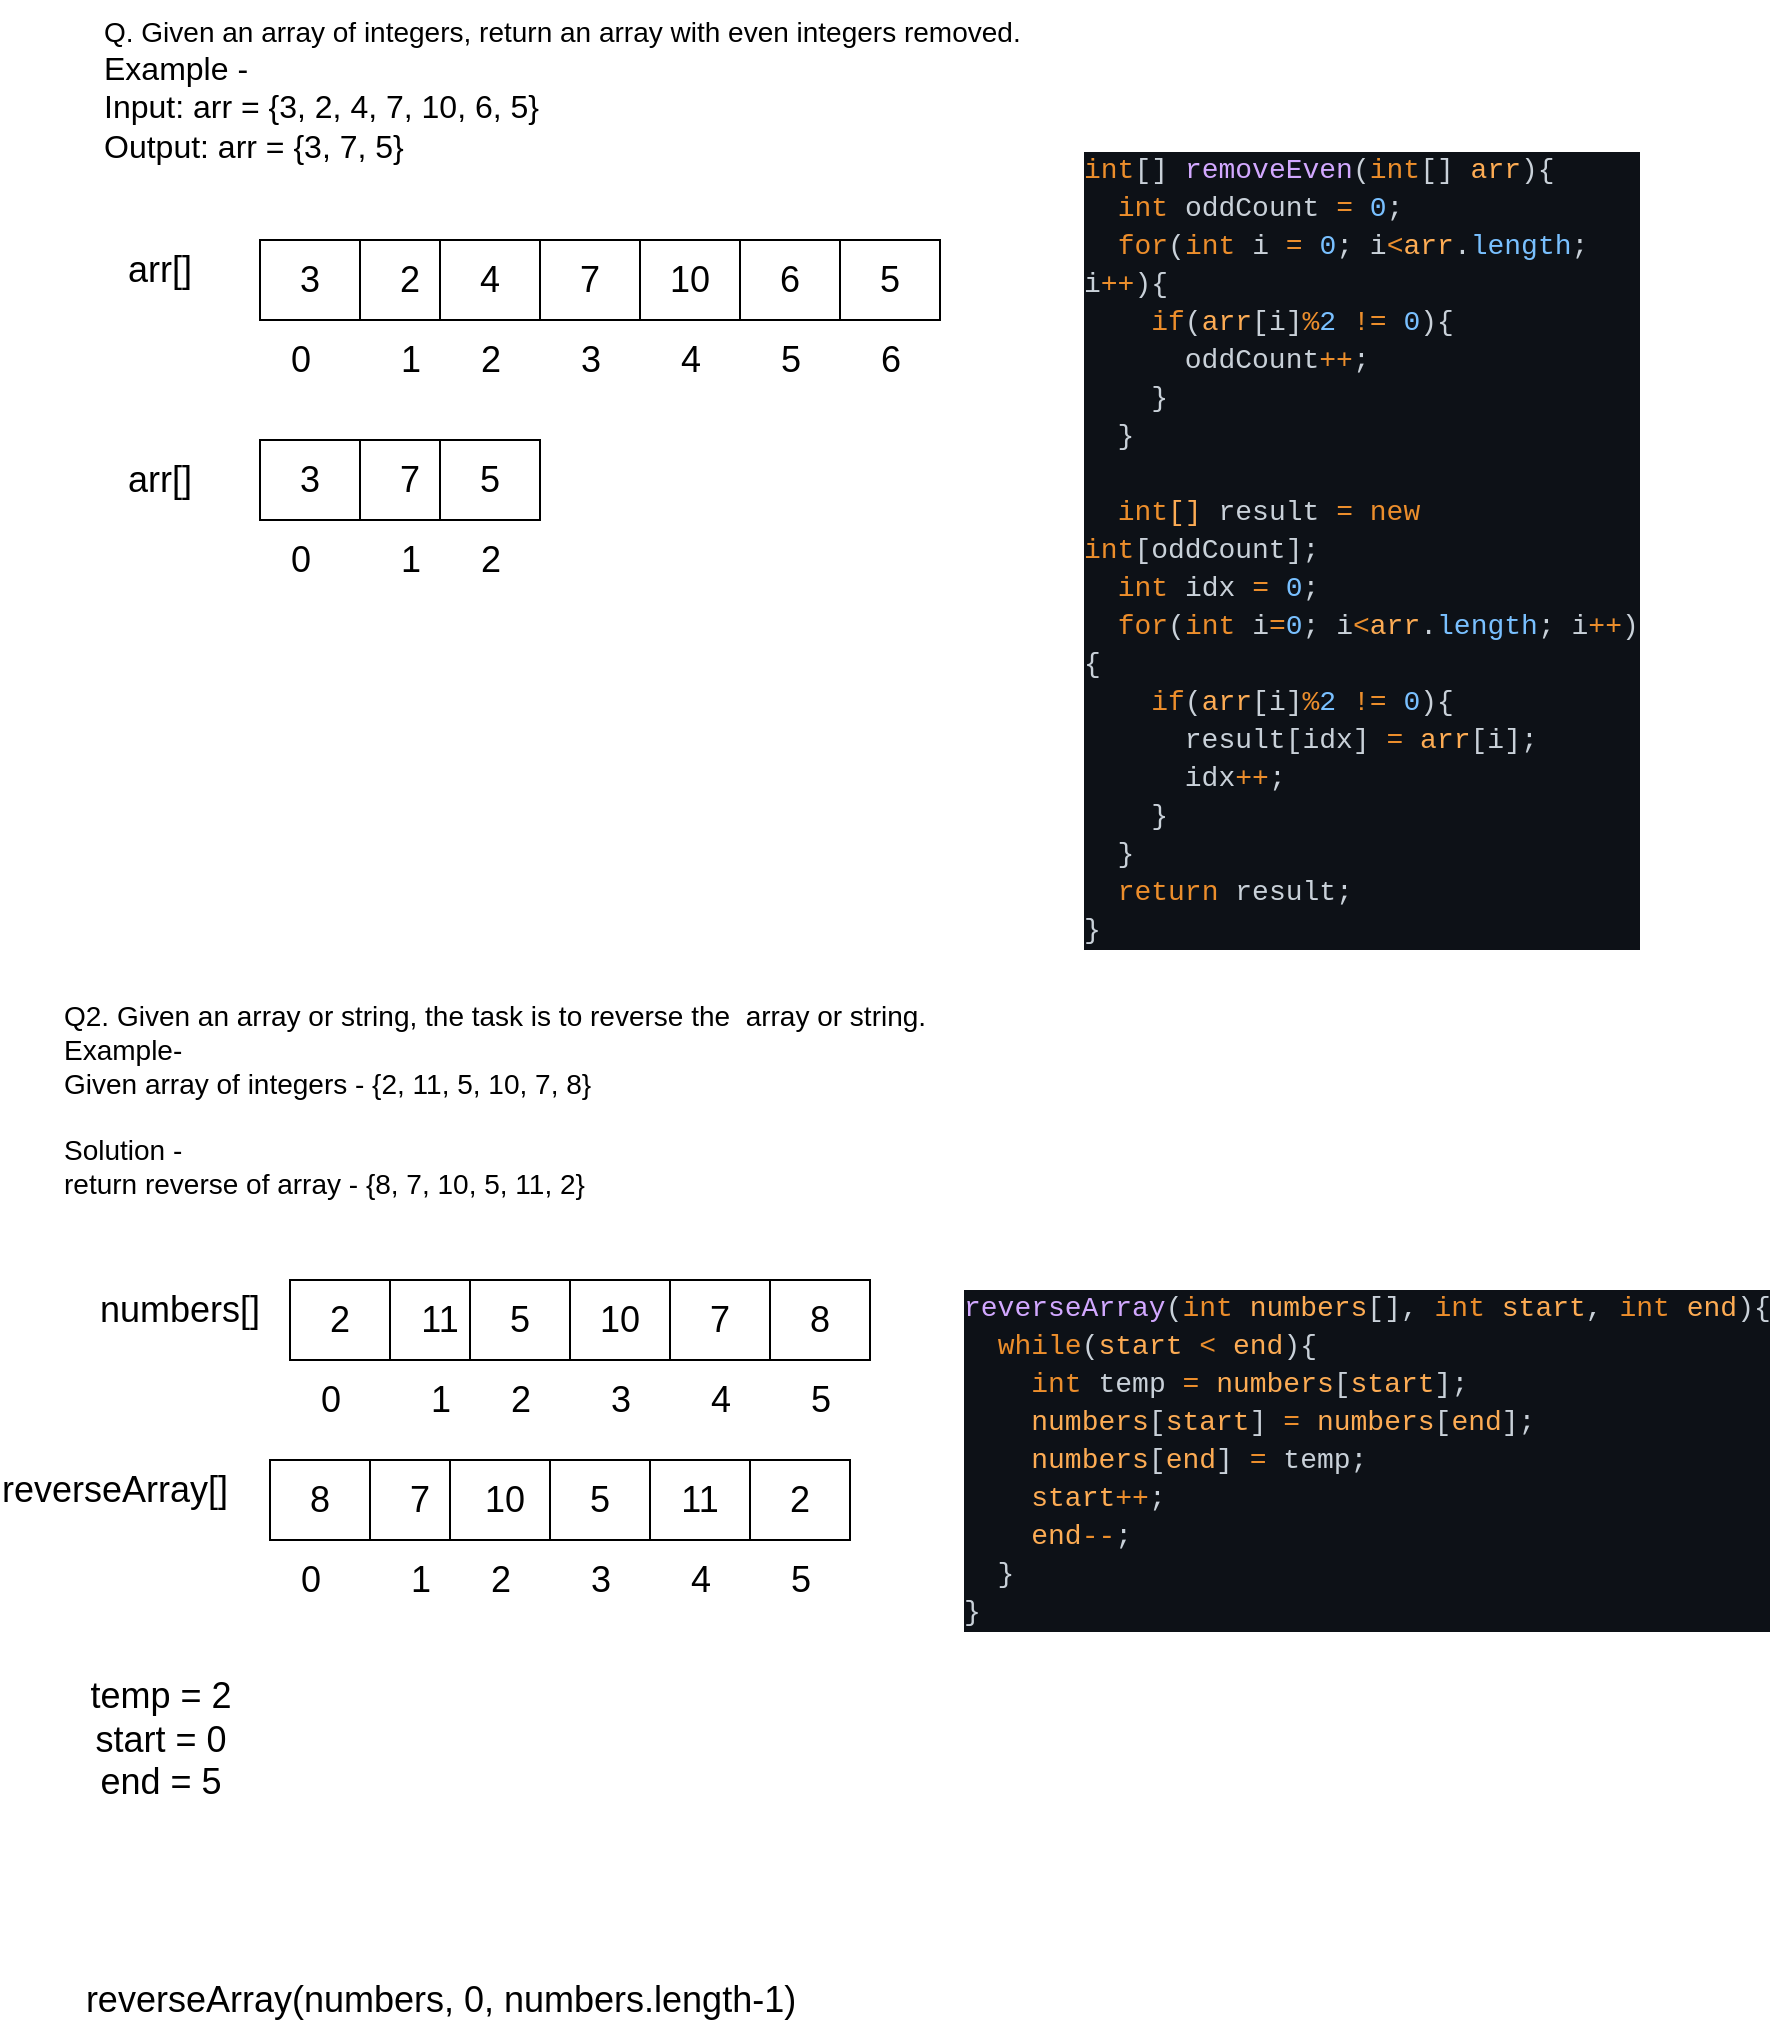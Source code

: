<mxfile>
    <diagram id="5hLkSUDmJKDKyA7zmBh3" name="Page-1">
        <mxGraphModel dx="1519" dy="679" grid="1" gridSize="10" guides="1" tooltips="1" connect="1" arrows="1" fold="1" page="1" pageScale="1" pageWidth="850" pageHeight="1100" math="0" shadow="0">
            <root>
                <mxCell id="0"/>
                <mxCell id="1" parent="0"/>
                <mxCell id="2" value="&lt;div style=&quot;&quot;&gt;&lt;span style=&quot;background-color: initial;&quot;&gt;&lt;font style=&quot;font-size: 14px;&quot;&gt;Q. Given an array of integers, return an array with even integers removed.&lt;/font&gt;&lt;/span&gt;&lt;/div&gt;&lt;div style=&quot;&quot;&gt;&lt;span style=&quot;background-color: initial;&quot;&gt;&lt;font size=&quot;3&quot;&gt;Example -&amp;nbsp;&lt;/font&gt;&lt;/span&gt;&lt;/div&gt;&lt;div style=&quot;&quot;&gt;&lt;span style=&quot;background-color: initial;&quot;&gt;&lt;font size=&quot;3&quot;&gt;Input: arr = {3, 2, 4, 7, 10, 6, 5}&lt;/font&gt;&lt;/span&gt;&lt;/div&gt;&lt;div style=&quot;&quot;&gt;&lt;span style=&quot;background-color: initial;&quot;&gt;&lt;font size=&quot;3&quot;&gt;Output: arr = {3, 7, 5}&lt;/font&gt;&lt;/span&gt;&lt;/div&gt;" style="text;html=1;strokeColor=none;fillColor=none;align=left;verticalAlign=middle;whiteSpace=wrap;rounded=0;" parent="1" vertex="1">
                    <mxGeometry x="30" y="40" width="750" height="90" as="geometry"/>
                </mxCell>
                <mxCell id="3" value="&lt;div style=&quot;color: rgb(201, 209, 217); background-color: rgb(13, 17, 23); font-family: Consolas, &amp;quot;Courier New&amp;quot;, monospace; font-size: 14px; line-height: 19px;&quot;&gt;&lt;div&gt;&lt;span style=&quot;color: #ec8e2c;&quot;&gt;int&lt;/span&gt;[] &lt;span style=&quot;color: #d2a8ff;&quot;&gt;removeEven&lt;/span&gt;(&lt;span style=&quot;color: #ec8e2c;&quot;&gt;int&lt;/span&gt;[] &lt;span style=&quot;color: #fdac54;&quot;&gt;arr&lt;/span&gt;){&lt;/div&gt;&lt;div&gt;&amp;nbsp; &lt;span style=&quot;color: #ec8e2c;&quot;&gt;int&lt;/span&gt;&lt;span style=&quot;color: #fdac54;&quot;&gt; &lt;/span&gt;oddCount&lt;span style=&quot;color: #fdac54;&quot;&gt; &lt;/span&gt;&lt;span style=&quot;color: #ec8e2c;&quot;&gt;=&lt;/span&gt; &lt;span style=&quot;color: #79c0ff;&quot;&gt;0&lt;/span&gt;;&lt;/div&gt;&lt;div&gt;&amp;nbsp; &lt;span style=&quot;color: #ec8e2c;&quot;&gt;for&lt;/span&gt;(&lt;span style=&quot;color: #ec8e2c;&quot;&gt;int&lt;/span&gt;&lt;span style=&quot;color: #fdac54;&quot;&gt; &lt;/span&gt;i&lt;span style=&quot;color: #fdac54;&quot;&gt; &lt;/span&gt;&lt;span style=&quot;color: #ec8e2c;&quot;&gt;=&lt;/span&gt; &lt;span style=&quot;color: #79c0ff;&quot;&gt;0&lt;/span&gt;; i&lt;span style=&quot;color: #ec8e2c;&quot;&gt;&amp;lt;&lt;/span&gt;&lt;span style=&quot;color: #fdac54;&quot;&gt;arr&lt;/span&gt;.&lt;span style=&quot;color: #79c0ff;&quot;&gt;length&lt;/span&gt;; i&lt;span style=&quot;color: #ec8e2c;&quot;&gt;++&lt;/span&gt;){&lt;/div&gt;&lt;div&gt;&amp;nbsp; &amp;nbsp; &lt;span style=&quot;color: #ec8e2c;&quot;&gt;if&lt;/span&gt;(&lt;span style=&quot;color: #fdac54;&quot;&gt;arr&lt;/span&gt;[i]&lt;span style=&quot;color: #ec8e2c;&quot;&gt;%&lt;/span&gt;&lt;span style=&quot;color: #79c0ff;&quot;&gt;2&lt;/span&gt; &lt;span style=&quot;color: #ec8e2c;&quot;&gt;!=&lt;/span&gt; &lt;span style=&quot;color: #79c0ff;&quot;&gt;0&lt;/span&gt;){&lt;/div&gt;&lt;div&gt;&amp;nbsp; &amp;nbsp; &amp;nbsp; oddCount&lt;span style=&quot;color: #ec8e2c;&quot;&gt;++&lt;/span&gt;;&lt;/div&gt;&lt;div&gt;&amp;nbsp; &amp;nbsp; }&lt;/div&gt;&lt;div&gt;&amp;nbsp; }&lt;/div&gt;&lt;br&gt;&lt;div&gt;&amp;nbsp; &lt;span style=&quot;color: #ec8e2c;&quot;&gt;int&lt;/span&gt;&lt;span style=&quot;color: #fdac54;&quot;&gt;[] &lt;/span&gt;result&lt;span style=&quot;color: #fdac54;&quot;&gt; &lt;/span&gt;&lt;span style=&quot;color: #ec8e2c;&quot;&gt;=&lt;/span&gt; &lt;span style=&quot;color: #ec8e2c;&quot;&gt;new&lt;/span&gt; &lt;span style=&quot;color: #ec8e2c;&quot;&gt;int&lt;/span&gt;[oddCount];&lt;/div&gt;&lt;div&gt;&amp;nbsp; &lt;span style=&quot;color: #ec8e2c;&quot;&gt;int&lt;/span&gt;&lt;span style=&quot;color: #fdac54;&quot;&gt; &lt;/span&gt;idx&lt;span style=&quot;color: #fdac54;&quot;&gt; &lt;/span&gt;&lt;span style=&quot;color: #ec8e2c;&quot;&gt;=&lt;/span&gt; &lt;span style=&quot;color: #79c0ff;&quot;&gt;0&lt;/span&gt;;&lt;/div&gt;&lt;div&gt;&amp;nbsp; &lt;span style=&quot;color: #ec8e2c;&quot;&gt;for&lt;/span&gt;(&lt;span style=&quot;color: #ec8e2c;&quot;&gt;int&lt;/span&gt;&lt;span style=&quot;color: #fdac54;&quot;&gt; &lt;/span&gt;i&lt;span style=&quot;color: #ec8e2c;&quot;&gt;=&lt;/span&gt;&lt;span style=&quot;color: #79c0ff;&quot;&gt;0&lt;/span&gt;; i&lt;span style=&quot;color: #ec8e2c;&quot;&gt;&amp;lt;&lt;/span&gt;&lt;span style=&quot;color: #fdac54;&quot;&gt;arr&lt;/span&gt;.&lt;span style=&quot;color: #79c0ff;&quot;&gt;length&lt;/span&gt;; i&lt;span style=&quot;color: #ec8e2c;&quot;&gt;++&lt;/span&gt;){&lt;/div&gt;&lt;div&gt;&amp;nbsp; &amp;nbsp; &lt;span style=&quot;color: #ec8e2c;&quot;&gt;if&lt;/span&gt;(&lt;span style=&quot;color: #fdac54;&quot;&gt;arr&lt;/span&gt;[i]&lt;span style=&quot;color: #ec8e2c;&quot;&gt;%&lt;/span&gt;&lt;span style=&quot;color: #79c0ff;&quot;&gt;2&lt;/span&gt; &lt;span style=&quot;color: #ec8e2c;&quot;&gt;!=&lt;/span&gt; &lt;span style=&quot;color: #79c0ff;&quot;&gt;0&lt;/span&gt;){&lt;/div&gt;&lt;div&gt;&amp;nbsp; &amp;nbsp; &amp;nbsp; result[idx] &lt;span style=&quot;color: #ec8e2c;&quot;&gt;=&lt;/span&gt; &lt;span style=&quot;color: #fdac54;&quot;&gt;arr&lt;/span&gt;[i];&lt;/div&gt;&lt;div&gt;&amp;nbsp; &amp;nbsp; &amp;nbsp; idx&lt;span style=&quot;color: #ec8e2c;&quot;&gt;++&lt;/span&gt;;&lt;/div&gt;&lt;div&gt;&amp;nbsp; &amp;nbsp; }&lt;/div&gt;&lt;div&gt;&amp;nbsp; }&lt;/div&gt;&lt;div&gt;&amp;nbsp; &lt;span style=&quot;color: #ec8e2c;&quot;&gt;return&lt;/span&gt; result;&lt;/div&gt;&lt;div&gt;}&lt;/div&gt;&lt;/div&gt;" style="text;html=1;strokeColor=none;fillColor=none;align=left;verticalAlign=middle;whiteSpace=wrap;rounded=0;" vertex="1" parent="1">
                    <mxGeometry x="520" y="140" width="280" height="350" as="geometry"/>
                </mxCell>
                <mxCell id="4" value="&lt;font style=&quot;font-size: 18px;&quot;&gt;arr[]&lt;/font&gt;" style="text;html=1;strokeColor=none;fillColor=none;align=center;verticalAlign=middle;whiteSpace=wrap;rounded=0;" vertex="1" parent="1">
                    <mxGeometry x="30" y="160" width="60" height="30" as="geometry"/>
                </mxCell>
                <mxCell id="5" value="3" style="rounded=0;whiteSpace=wrap;html=1;fontSize=18;" vertex="1" parent="1">
                    <mxGeometry x="110" y="160" width="50" height="40" as="geometry"/>
                </mxCell>
                <mxCell id="6" value="2" style="rounded=0;whiteSpace=wrap;html=1;fontSize=18;" vertex="1" parent="1">
                    <mxGeometry x="160" y="160" width="50" height="40" as="geometry"/>
                </mxCell>
                <mxCell id="7" value="4" style="rounded=0;whiteSpace=wrap;html=1;fontSize=18;" vertex="1" parent="1">
                    <mxGeometry x="200" y="160" width="50" height="40" as="geometry"/>
                </mxCell>
                <mxCell id="8" value="7" style="rounded=0;whiteSpace=wrap;html=1;fontSize=18;" vertex="1" parent="1">
                    <mxGeometry x="250" y="160" width="50" height="40" as="geometry"/>
                </mxCell>
                <mxCell id="9" value="10" style="rounded=0;whiteSpace=wrap;html=1;fontSize=18;" vertex="1" parent="1">
                    <mxGeometry x="300" y="160" width="50" height="40" as="geometry"/>
                </mxCell>
                <mxCell id="10" value="6" style="rounded=0;whiteSpace=wrap;html=1;fontSize=18;" vertex="1" parent="1">
                    <mxGeometry x="350" y="160" width="50" height="40" as="geometry"/>
                </mxCell>
                <mxCell id="11" value="5" style="rounded=0;whiteSpace=wrap;html=1;fontSize=18;" vertex="1" parent="1">
                    <mxGeometry x="400" y="160" width="50" height="40" as="geometry"/>
                </mxCell>
                <mxCell id="12" value="0" style="text;html=1;align=center;verticalAlign=middle;resizable=0;points=[];autosize=1;strokeColor=none;fillColor=none;fontSize=18;" vertex="1" parent="1">
                    <mxGeometry x="115" y="200" width="30" height="40" as="geometry"/>
                </mxCell>
                <mxCell id="13" value="1" style="text;html=1;align=center;verticalAlign=middle;resizable=0;points=[];autosize=1;strokeColor=none;fillColor=none;fontSize=18;" vertex="1" parent="1">
                    <mxGeometry x="170" y="200" width="30" height="40" as="geometry"/>
                </mxCell>
                <mxCell id="14" value="2" style="text;html=1;align=center;verticalAlign=middle;resizable=0;points=[];autosize=1;strokeColor=none;fillColor=none;fontSize=18;" vertex="1" parent="1">
                    <mxGeometry x="210" y="200" width="30" height="40" as="geometry"/>
                </mxCell>
                <mxCell id="15" value="3" style="text;html=1;align=center;verticalAlign=middle;resizable=0;points=[];autosize=1;strokeColor=none;fillColor=none;fontSize=18;" vertex="1" parent="1">
                    <mxGeometry x="260" y="200" width="30" height="40" as="geometry"/>
                </mxCell>
                <mxCell id="16" value="4" style="text;html=1;align=center;verticalAlign=middle;resizable=0;points=[];autosize=1;strokeColor=none;fillColor=none;fontSize=18;" vertex="1" parent="1">
                    <mxGeometry x="310" y="200" width="30" height="40" as="geometry"/>
                </mxCell>
                <mxCell id="17" value="5" style="text;html=1;align=center;verticalAlign=middle;resizable=0;points=[];autosize=1;strokeColor=none;fillColor=none;fontSize=18;" vertex="1" parent="1">
                    <mxGeometry x="360" y="200" width="30" height="40" as="geometry"/>
                </mxCell>
                <mxCell id="18" value="6" style="text;html=1;align=center;verticalAlign=middle;resizable=0;points=[];autosize=1;strokeColor=none;fillColor=none;fontSize=18;" vertex="1" parent="1">
                    <mxGeometry x="410" y="200" width="30" height="40" as="geometry"/>
                </mxCell>
                <mxCell id="20" value="3" style="rounded=0;whiteSpace=wrap;html=1;fontSize=18;" vertex="1" parent="1">
                    <mxGeometry x="110" y="260" width="50" height="40" as="geometry"/>
                </mxCell>
                <mxCell id="21" value="7" style="rounded=0;whiteSpace=wrap;html=1;fontSize=18;" vertex="1" parent="1">
                    <mxGeometry x="160" y="260" width="50" height="40" as="geometry"/>
                </mxCell>
                <mxCell id="22" value="5" style="rounded=0;whiteSpace=wrap;html=1;fontSize=18;" vertex="1" parent="1">
                    <mxGeometry x="200" y="260" width="50" height="40" as="geometry"/>
                </mxCell>
                <mxCell id="23" value="0" style="text;html=1;align=center;verticalAlign=middle;resizable=0;points=[];autosize=1;strokeColor=none;fillColor=none;fontSize=18;" vertex="1" parent="1">
                    <mxGeometry x="115" y="300" width="30" height="40" as="geometry"/>
                </mxCell>
                <mxCell id="24" value="1" style="text;html=1;align=center;verticalAlign=middle;resizable=0;points=[];autosize=1;strokeColor=none;fillColor=none;fontSize=18;" vertex="1" parent="1">
                    <mxGeometry x="170" y="300" width="30" height="40" as="geometry"/>
                </mxCell>
                <mxCell id="25" value="2" style="text;html=1;align=center;verticalAlign=middle;resizable=0;points=[];autosize=1;strokeColor=none;fillColor=none;fontSize=18;" vertex="1" parent="1">
                    <mxGeometry x="210" y="300" width="30" height="40" as="geometry"/>
                </mxCell>
                <mxCell id="26" value="&lt;font style=&quot;font-size: 18px;&quot;&gt;arr[]&lt;/font&gt;" style="text;html=1;strokeColor=none;fillColor=none;align=center;verticalAlign=middle;whiteSpace=wrap;rounded=0;" vertex="1" parent="1">
                    <mxGeometry x="30" y="265" width="60" height="30" as="geometry"/>
                </mxCell>
                <mxCell id="27" value="&lt;div style=&quot;&quot;&gt;&lt;span style=&quot;font-size: 14px;&quot;&gt;Q2. Given an array or string, the task is to reverse the&amp;nbsp; array or string.&lt;/span&gt;&lt;/div&gt;&lt;div style=&quot;&quot;&gt;&lt;span style=&quot;font-size: 14px;&quot;&gt;Example-&lt;/span&gt;&lt;/div&gt;&lt;div style=&quot;&quot;&gt;&lt;span style=&quot;font-size: 14px;&quot;&gt;Given array of integers - {2, 11, 5, 10, 7, 8}&lt;/span&gt;&lt;/div&gt;&lt;div style=&quot;&quot;&gt;&lt;span style=&quot;font-size: 14px;&quot;&gt;&lt;br&gt;&lt;/span&gt;&lt;/div&gt;&lt;div style=&quot;&quot;&gt;&lt;span style=&quot;font-size: 14px;&quot;&gt;Solution -&lt;/span&gt;&lt;/div&gt;&lt;div style=&quot;&quot;&gt;&lt;span style=&quot;font-size: 14px;&quot;&gt;return reverse of array - {8, 7, 10, 5, 11, 2}&lt;/span&gt;&lt;/div&gt;" style="text;html=1;strokeColor=none;fillColor=none;align=left;verticalAlign=middle;whiteSpace=wrap;rounded=0;" vertex="1" parent="1">
                    <mxGeometry x="10" y="530" width="750" height="120" as="geometry"/>
                </mxCell>
                <mxCell id="28" value="&lt;div style=&quot;color: rgb(201, 209, 217); background-color: rgb(13, 17, 23); font-family: Consolas, &amp;quot;Courier New&amp;quot;, monospace; font-size: 14px; line-height: 19px;&quot;&gt;&lt;div&gt;&lt;span style=&quot;color: #d2a8ff;&quot;&gt;reverseArray&lt;/span&gt;(&lt;span style=&quot;color: #ec8e2c;&quot;&gt;int&lt;/span&gt; &lt;span style=&quot;color: #fdac54;&quot;&gt;numbers&lt;/span&gt;[], &lt;span style=&quot;color: #ec8e2c;&quot;&gt;int&lt;/span&gt; &lt;span style=&quot;color: #fdac54;&quot;&gt;start&lt;/span&gt;, &lt;span style=&quot;color: #ec8e2c;&quot;&gt;int&lt;/span&gt; &lt;span style=&quot;color: #fdac54;&quot;&gt;end&lt;/span&gt;){&lt;/div&gt;&lt;div&gt;&amp;nbsp; &lt;span style=&quot;color: #ec8e2c;&quot;&gt;while&lt;/span&gt;(&lt;span style=&quot;color: #fdac54;&quot;&gt;start&lt;/span&gt; &lt;span style=&quot;color: #ec8e2c;&quot;&gt;&amp;lt;&lt;/span&gt; &lt;span style=&quot;color: #fdac54;&quot;&gt;end&lt;/span&gt;){&lt;/div&gt;&lt;div&gt;&amp;nbsp; &amp;nbsp; &lt;span style=&quot;color: #ec8e2c;&quot;&gt;int&lt;/span&gt;&lt;span style=&quot;color: #fdac54;&quot;&gt; &lt;/span&gt;temp&lt;span style=&quot;color: #fdac54;&quot;&gt; &lt;/span&gt;&lt;span style=&quot;color: #ec8e2c;&quot;&gt;=&lt;/span&gt; &lt;span style=&quot;color: #fdac54;&quot;&gt;numbers&lt;/span&gt;[&lt;span style=&quot;color: #fdac54;&quot;&gt;start&lt;/span&gt;];&lt;/div&gt;&lt;div&gt;&amp;nbsp; &amp;nbsp; &lt;span style=&quot;color: #fdac54;&quot;&gt;numbers&lt;/span&gt;[&lt;span style=&quot;color: #fdac54;&quot;&gt;start&lt;/span&gt;] &lt;span style=&quot;color: #ec8e2c;&quot;&gt;=&lt;/span&gt; &lt;span style=&quot;color: #fdac54;&quot;&gt;numbers&lt;/span&gt;[&lt;span style=&quot;color: #fdac54;&quot;&gt;end&lt;/span&gt;];&lt;/div&gt;&lt;div&gt;&amp;nbsp; &amp;nbsp; &lt;span style=&quot;color: #fdac54;&quot;&gt;numbers&lt;/span&gt;[&lt;span style=&quot;color: #fdac54;&quot;&gt;end&lt;/span&gt;] &lt;span style=&quot;color: #ec8e2c;&quot;&gt;=&lt;/span&gt; temp;&lt;/div&gt;&lt;div&gt;&amp;nbsp; &amp;nbsp; &lt;span style=&quot;color: #fdac54;&quot;&gt;start&lt;/span&gt;&lt;span style=&quot;color: #ec8e2c;&quot;&gt;++&lt;/span&gt;;&lt;/div&gt;&lt;div&gt;&amp;nbsp; &amp;nbsp; &lt;span style=&quot;color: #fdac54;&quot;&gt;end&lt;/span&gt;&lt;span style=&quot;color: #ec8e2c;&quot;&gt;--&lt;/span&gt;;&lt;/div&gt;&lt;div&gt;&amp;nbsp; }&lt;/div&gt;&lt;div&gt;}&lt;/div&gt;&lt;/div&gt;" style="text;html=1;align=left;verticalAlign=middle;resizable=0;points=[];autosize=1;strokeColor=none;fillColor=none;fontSize=18;" vertex="1" parent="1">
                    <mxGeometry x="460" y="680" width="390" height="180" as="geometry"/>
                </mxCell>
                <mxCell id="29" value="&lt;font style=&quot;font-size: 18px;&quot;&gt;numbers[]&lt;/font&gt;" style="text;html=1;strokeColor=none;fillColor=none;align=center;verticalAlign=middle;whiteSpace=wrap;rounded=0;" vertex="1" parent="1">
                    <mxGeometry x="35" y="680" width="70" height="30" as="geometry"/>
                </mxCell>
                <mxCell id="30" value="2" style="rounded=0;whiteSpace=wrap;html=1;fontSize=18;" vertex="1" parent="1">
                    <mxGeometry x="125" y="680" width="50" height="40" as="geometry"/>
                </mxCell>
                <mxCell id="31" value="11" style="rounded=0;whiteSpace=wrap;html=1;fontSize=18;" vertex="1" parent="1">
                    <mxGeometry x="175" y="680" width="50" height="40" as="geometry"/>
                </mxCell>
                <mxCell id="32" value="5" style="rounded=0;whiteSpace=wrap;html=1;fontSize=18;" vertex="1" parent="1">
                    <mxGeometry x="215" y="680" width="50" height="40" as="geometry"/>
                </mxCell>
                <mxCell id="33" value="10" style="rounded=0;whiteSpace=wrap;html=1;fontSize=18;" vertex="1" parent="1">
                    <mxGeometry x="265" y="680" width="50" height="40" as="geometry"/>
                </mxCell>
                <mxCell id="34" value="7" style="rounded=0;whiteSpace=wrap;html=1;fontSize=18;" vertex="1" parent="1">
                    <mxGeometry x="315" y="680" width="50" height="40" as="geometry"/>
                </mxCell>
                <mxCell id="35" value="8" style="rounded=0;whiteSpace=wrap;html=1;fontSize=18;" vertex="1" parent="1">
                    <mxGeometry x="365" y="680" width="50" height="40" as="geometry"/>
                </mxCell>
                <mxCell id="37" value="0" style="text;html=1;align=center;verticalAlign=middle;resizable=0;points=[];autosize=1;strokeColor=none;fillColor=none;fontSize=18;" vertex="1" parent="1">
                    <mxGeometry x="130" y="720" width="30" height="40" as="geometry"/>
                </mxCell>
                <mxCell id="38" value="1" style="text;html=1;align=center;verticalAlign=middle;resizable=0;points=[];autosize=1;strokeColor=none;fillColor=none;fontSize=18;" vertex="1" parent="1">
                    <mxGeometry x="185" y="720" width="30" height="40" as="geometry"/>
                </mxCell>
                <mxCell id="39" value="2" style="text;html=1;align=center;verticalAlign=middle;resizable=0;points=[];autosize=1;strokeColor=none;fillColor=none;fontSize=18;" vertex="1" parent="1">
                    <mxGeometry x="225" y="720" width="30" height="40" as="geometry"/>
                </mxCell>
                <mxCell id="40" value="3" style="text;html=1;align=center;verticalAlign=middle;resizable=0;points=[];autosize=1;strokeColor=none;fillColor=none;fontSize=18;" vertex="1" parent="1">
                    <mxGeometry x="275" y="720" width="30" height="40" as="geometry"/>
                </mxCell>
                <mxCell id="41" value="4" style="text;html=1;align=center;verticalAlign=middle;resizable=0;points=[];autosize=1;strokeColor=none;fillColor=none;fontSize=18;" vertex="1" parent="1">
                    <mxGeometry x="325" y="720" width="30" height="40" as="geometry"/>
                </mxCell>
                <mxCell id="42" value="5" style="text;html=1;align=center;verticalAlign=middle;resizable=0;points=[];autosize=1;strokeColor=none;fillColor=none;fontSize=18;" vertex="1" parent="1">
                    <mxGeometry x="375" y="720" width="30" height="40" as="geometry"/>
                </mxCell>
                <mxCell id="44" value="&lt;font style=&quot;font-size: 18px;&quot;&gt;reverseArray[]&lt;/font&gt;" style="text;html=1;strokeColor=none;fillColor=none;align=center;verticalAlign=middle;whiteSpace=wrap;rounded=0;" vertex="1" parent="1">
                    <mxGeometry x="-20" y="770" width="115" height="30" as="geometry"/>
                </mxCell>
                <mxCell id="45" value="8" style="rounded=0;whiteSpace=wrap;html=1;fontSize=18;" vertex="1" parent="1">
                    <mxGeometry x="115" y="770" width="50" height="40" as="geometry"/>
                </mxCell>
                <mxCell id="46" value="7" style="rounded=0;whiteSpace=wrap;html=1;fontSize=18;" vertex="1" parent="1">
                    <mxGeometry x="165" y="770" width="50" height="40" as="geometry"/>
                </mxCell>
                <mxCell id="47" value="10" style="rounded=0;whiteSpace=wrap;html=1;fontSize=18;" vertex="1" parent="1">
                    <mxGeometry x="205" y="770" width="55" height="40" as="geometry"/>
                </mxCell>
                <mxCell id="48" value="5" style="rounded=0;whiteSpace=wrap;html=1;fontSize=18;" vertex="1" parent="1">
                    <mxGeometry x="255" y="770" width="50" height="40" as="geometry"/>
                </mxCell>
                <mxCell id="49" value="11" style="rounded=0;whiteSpace=wrap;html=1;fontSize=18;" vertex="1" parent="1">
                    <mxGeometry x="305" y="770" width="50" height="40" as="geometry"/>
                </mxCell>
                <mxCell id="50" value="2" style="rounded=0;whiteSpace=wrap;html=1;fontSize=18;" vertex="1" parent="1">
                    <mxGeometry x="355" y="770" width="50" height="40" as="geometry"/>
                </mxCell>
                <mxCell id="51" value="0" style="text;html=1;align=center;verticalAlign=middle;resizable=0;points=[];autosize=1;strokeColor=none;fillColor=none;fontSize=18;" vertex="1" parent="1">
                    <mxGeometry x="120" y="810" width="30" height="40" as="geometry"/>
                </mxCell>
                <mxCell id="52" value="1" style="text;html=1;align=center;verticalAlign=middle;resizable=0;points=[];autosize=1;strokeColor=none;fillColor=none;fontSize=18;" vertex="1" parent="1">
                    <mxGeometry x="175" y="810" width="30" height="40" as="geometry"/>
                </mxCell>
                <mxCell id="53" value="2" style="text;html=1;align=center;verticalAlign=middle;resizable=0;points=[];autosize=1;strokeColor=none;fillColor=none;fontSize=18;" vertex="1" parent="1">
                    <mxGeometry x="215" y="810" width="30" height="40" as="geometry"/>
                </mxCell>
                <mxCell id="54" value="3" style="text;html=1;align=center;verticalAlign=middle;resizable=0;points=[];autosize=1;strokeColor=none;fillColor=none;fontSize=18;" vertex="1" parent="1">
                    <mxGeometry x="265" y="810" width="30" height="40" as="geometry"/>
                </mxCell>
                <mxCell id="55" value="4" style="text;html=1;align=center;verticalAlign=middle;resizable=0;points=[];autosize=1;strokeColor=none;fillColor=none;fontSize=18;" vertex="1" parent="1">
                    <mxGeometry x="315" y="810" width="30" height="40" as="geometry"/>
                </mxCell>
                <mxCell id="56" value="5" style="text;html=1;align=center;verticalAlign=middle;resizable=0;points=[];autosize=1;strokeColor=none;fillColor=none;fontSize=18;" vertex="1" parent="1">
                    <mxGeometry x="365" y="810" width="30" height="40" as="geometry"/>
                </mxCell>
                <mxCell id="57" value="reverseArray(numbers, 0, numbers.length-1)" style="text;html=1;align=center;verticalAlign=middle;resizable=0;points=[];autosize=1;strokeColor=none;fillColor=none;fontSize=18;" vertex="1" parent="1">
                    <mxGeometry x="10" y="1020" width="380" height="40" as="geometry"/>
                </mxCell>
                <mxCell id="58" value="temp = 2&lt;br&gt;start = 0&lt;br&gt;end = 5" style="text;html=1;align=center;verticalAlign=middle;resizable=0;points=[];autosize=1;strokeColor=none;fillColor=none;fontSize=18;" vertex="1" parent="1">
                    <mxGeometry x="15" y="870" width="90" height="80" as="geometry"/>
                </mxCell>
            </root>
        </mxGraphModel>
    </diagram>
</mxfile>